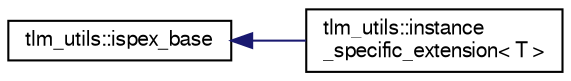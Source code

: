 digraph "Graphical Class Hierarchy"
{
  edge [fontname="FreeSans",fontsize="10",labelfontname="FreeSans",labelfontsize="10"];
  node [fontname="FreeSans",fontsize="10",shape=record];
  rankdir="LR";
  Node0 [label="tlm_utils::ispex_base",height=0.2,width=0.4,color="black", fillcolor="white", style="filled",URL="$a02555.html"];
  Node0 -> Node1 [dir="back",color="midnightblue",fontsize="10",style="solid",fontname="FreeSans"];
  Node1 [label="tlm_utils::instance\l_specific_extension\< T \>",height=0.2,width=0.4,color="black", fillcolor="white", style="filled",URL="$a02547.html"];
}

